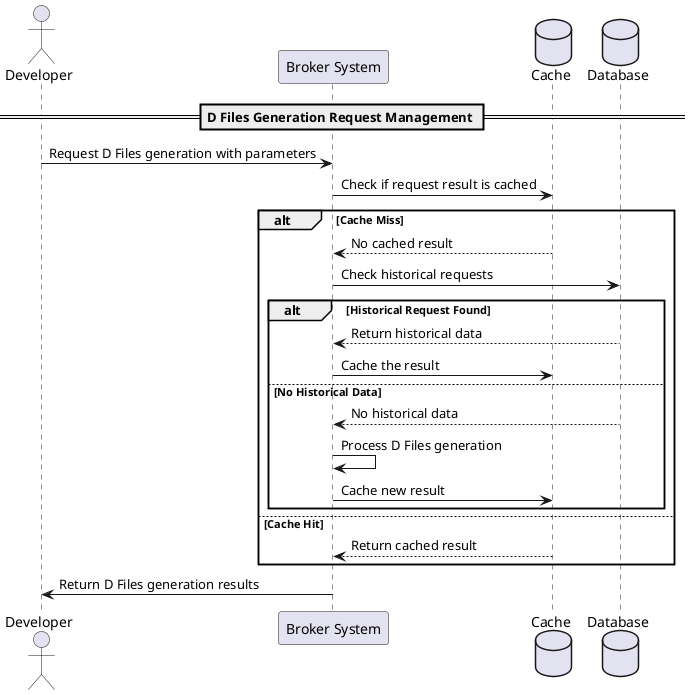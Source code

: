 @startuml
actor Developer
participant "Broker System" as Broker
database Cache
database "Database" as DB

== D Files Generation Request Management ==

Developer -> Broker : Request D Files generation with parameters
Broker -> Cache : Check if request result is cached
alt Cache Miss
    Cache --> Broker : No cached result
    Broker -> DB : Check historical requests
    alt Historical Request Found
        DB --> Broker : Return historical data
        Broker -> Cache : Cache the result
    else No Historical Data
        DB --> Broker : No historical data
        Broker -> Broker : Process D Files generation
        Broker -> Cache : Cache new result
    end
else Cache Hit
    Cache --> Broker : Return cached result
end
Broker -> Developer : Return D Files generation results

@enduml
